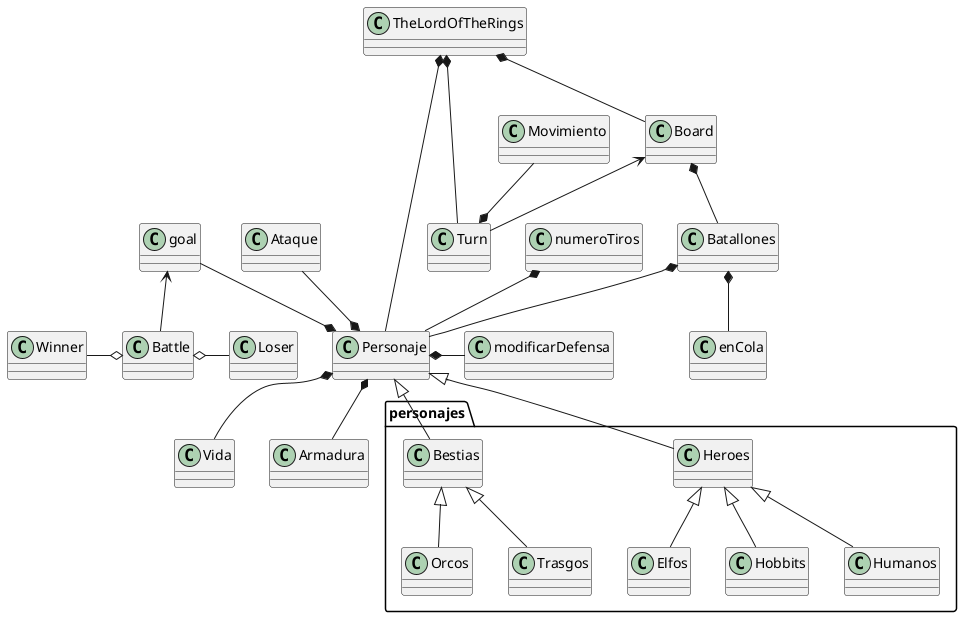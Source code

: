 @startuml diagramaDominio

TheLordOfTheRings *-- Personaje
package "personajes"{
Personaje <|-- Heroes
Personaje <|-- Bestias
Heroes <|-- Elfos
Heroes <|-- Hobbits
Heroes <|-- Humanos
Bestias <|-- Orcos
Bestias <|-- Trasgos 
}

Personaje *-- Vida
Personaje *-- Armadura 
Personaje *-up- Ataque
Personaje *-up- goal
goal <-- Battle

TheLordOfTheRings *-right- Turn
TheLordOfTheRings *-- Board

Turn *-up- Movimiento 
numeroTiros *-- Personaje
Board *-- Batallones
Batallones *-- Personaje
Batallones *-- enCola
Battle o-left- Winner 
Battle o-right- Loser
Personaje *-right- modificarDefensa

Board <-- Turn

@enduml
